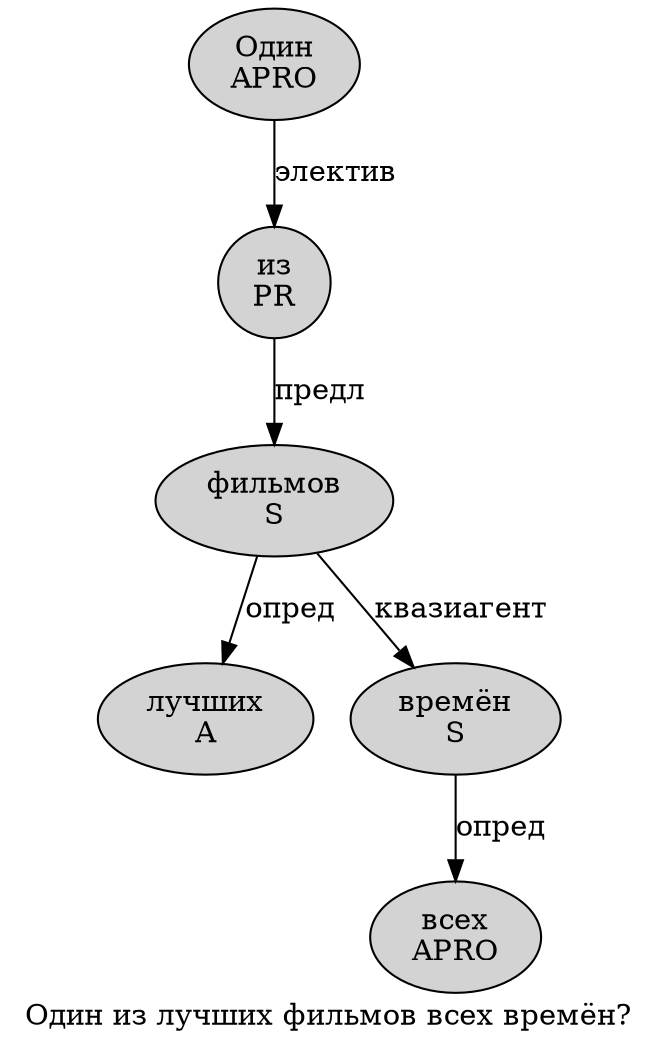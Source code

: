 digraph SENTENCE_3824 {
	graph [label="Один из лучших фильмов всех времён?"]
	node [style=filled]
		0 [label="Один
APRO" color="" fillcolor=lightgray penwidth=1 shape=ellipse]
		1 [label="из
PR" color="" fillcolor=lightgray penwidth=1 shape=ellipse]
		2 [label="лучших
A" color="" fillcolor=lightgray penwidth=1 shape=ellipse]
		3 [label="фильмов
S" color="" fillcolor=lightgray penwidth=1 shape=ellipse]
		4 [label="всех
APRO" color="" fillcolor=lightgray penwidth=1 shape=ellipse]
		5 [label="времён
S" color="" fillcolor=lightgray penwidth=1 shape=ellipse]
			0 -> 1 [label="электив"]
			3 -> 2 [label="опред"]
			3 -> 5 [label="квазиагент"]
			5 -> 4 [label="опред"]
			1 -> 3 [label="предл"]
}
